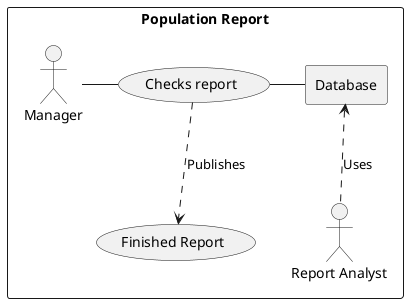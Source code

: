 @startuml



rectangle "Population Report" {

actor RA as "Report Analyst"

                               rectangle Database
    usecase UC4 as "Checks report"

    usecase UCa as "Finished Report"

    Manager - UC4
    UC4 ..> UCa : Publishes
    UC4 - Database
    Database <.. RA : Uses
}

@enduml